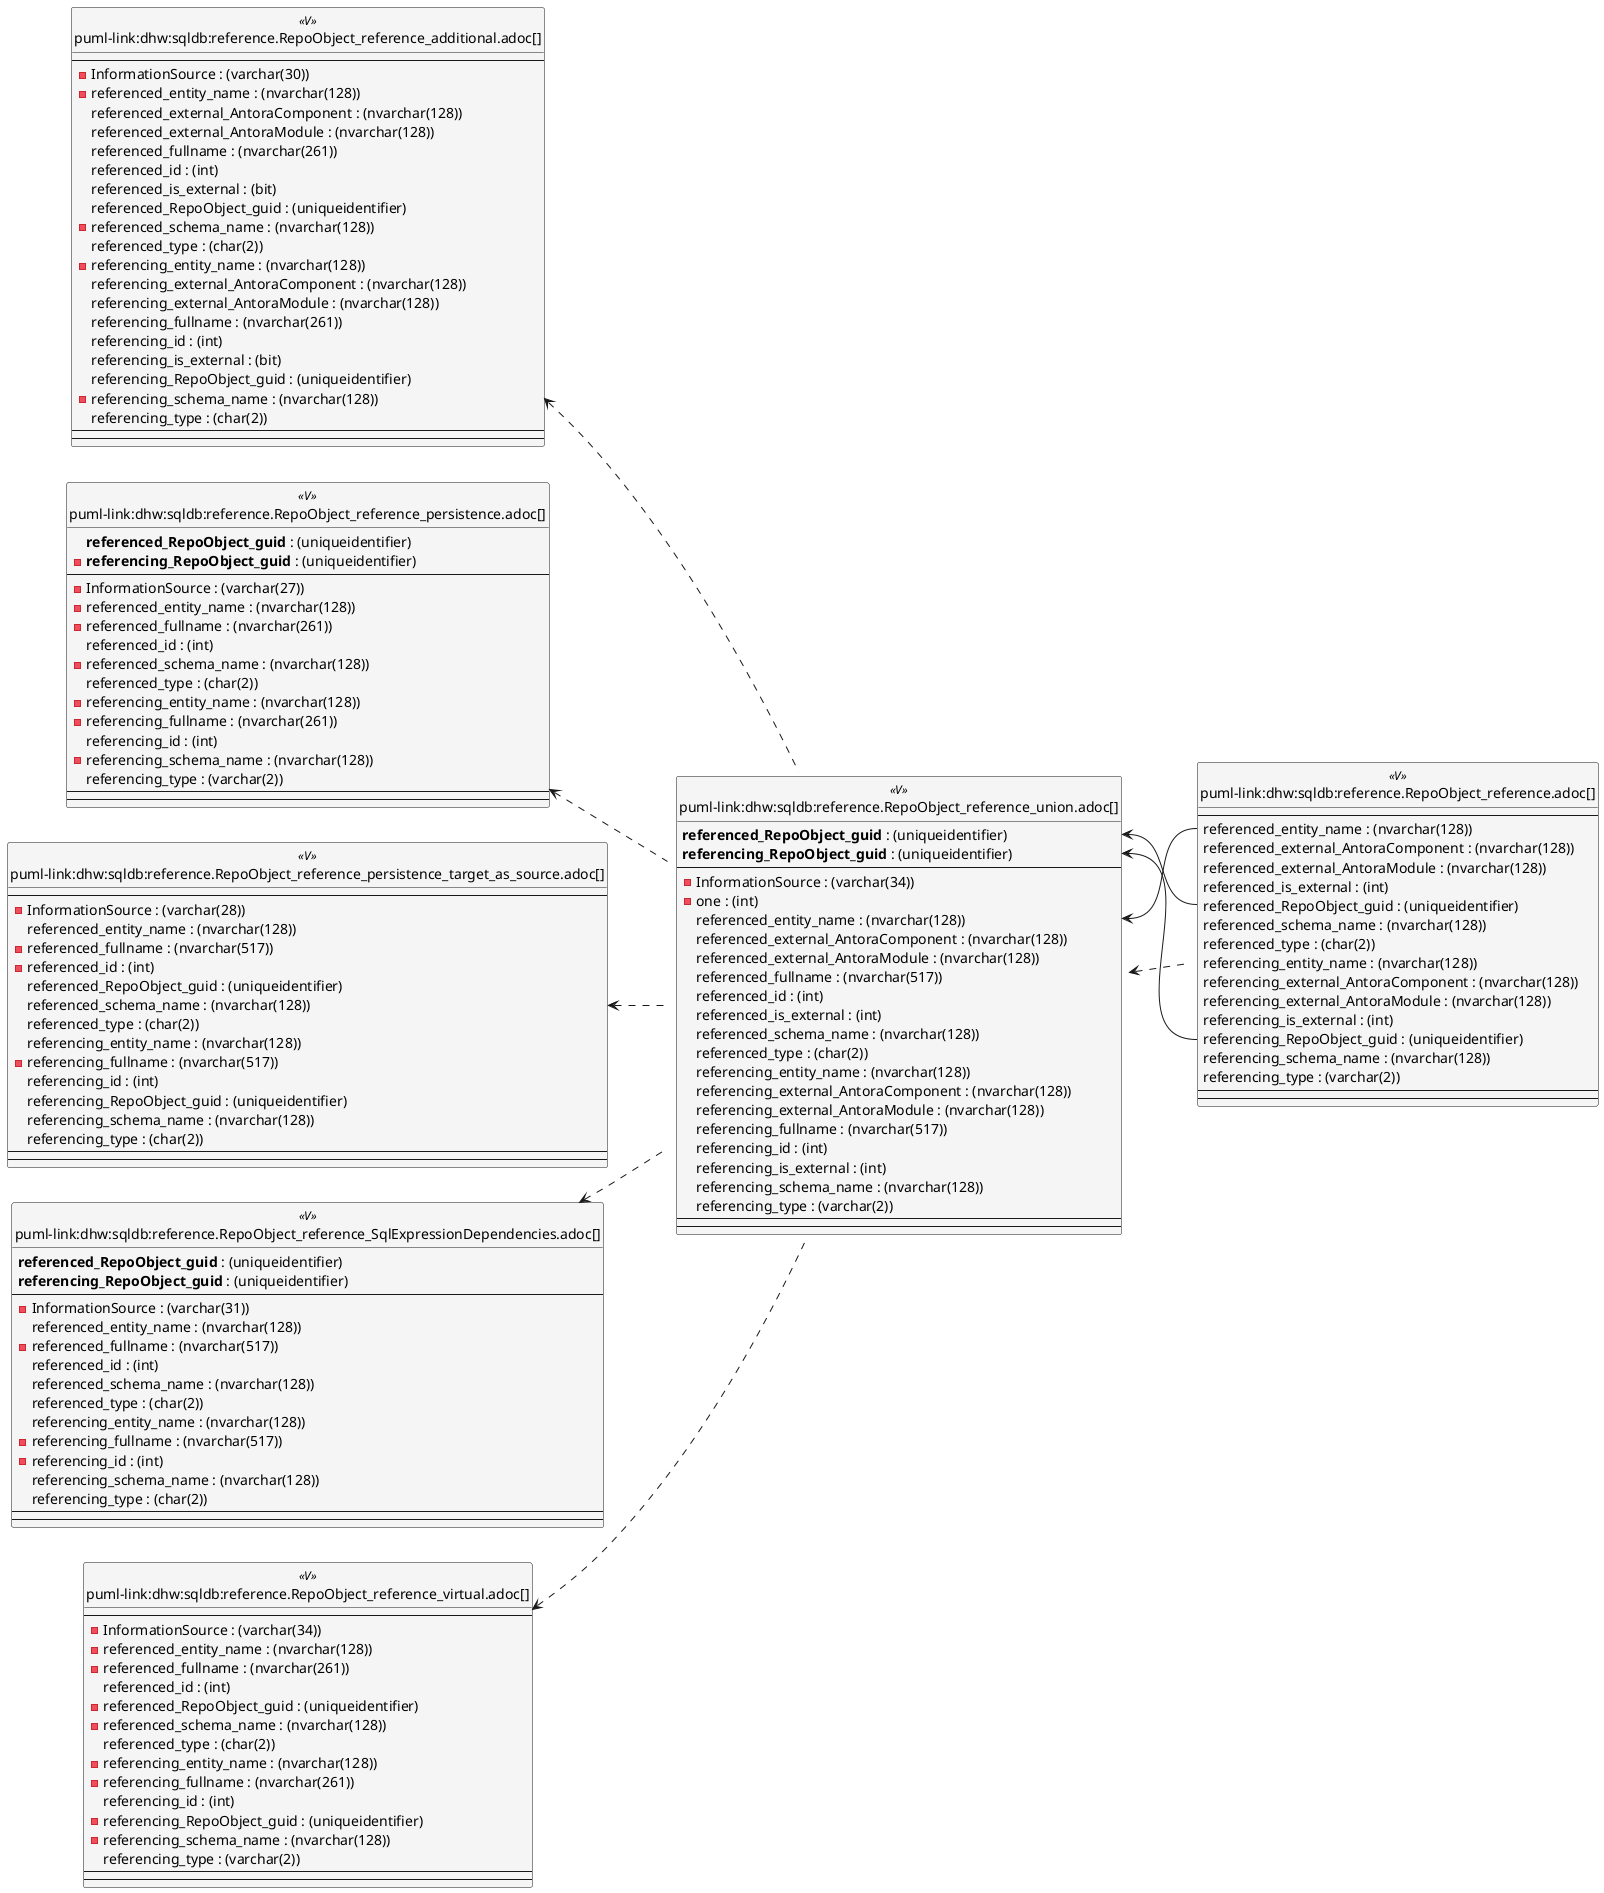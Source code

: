 @startuml
left to right direction
'top to bottom direction
hide circle
'avoide "." issues:
set namespaceSeparator none


skinparam class {
  BackgroundColor White
  BackgroundColor<<FN>> Yellow
  BackgroundColor<<FS>> Yellow
  BackgroundColor<<FT>> LightGray
  BackgroundColor<<IF>> Yellow
  BackgroundColor<<IS>> Yellow
  BackgroundColor<<P>> Aqua
  BackgroundColor<<PC>> Aqua
  BackgroundColor<<SN>> Yellow
  BackgroundColor<<SO>> SlateBlue
  BackgroundColor<<TF>> LightGray
  BackgroundColor<<TR>> Tomato
  BackgroundColor<<U>> White
  BackgroundColor<<V>> WhiteSmoke
  BackgroundColor<<X>> Aqua
  BackgroundColor<<external>> AliceBlue
}


entity "puml-link:dhw:sqldb:reference.RepoObject_reference.adoc[]" as reference.RepoObject_reference << V >> {
  --
  referenced_entity_name : (nvarchar(128))
  referenced_external_AntoraComponent : (nvarchar(128))
  referenced_external_AntoraModule : (nvarchar(128))
  referenced_is_external : (int)
  referenced_RepoObject_guid : (uniqueidentifier)
  referenced_schema_name : (nvarchar(128))
  referenced_type : (char(2))
  referencing_entity_name : (nvarchar(128))
  referencing_external_AntoraComponent : (nvarchar(128))
  referencing_external_AntoraModule : (nvarchar(128))
  referencing_is_external : (int)
  referencing_RepoObject_guid : (uniqueidentifier)
  referencing_schema_name : (nvarchar(128))
  referencing_type : (varchar(2))
  --
  --
}

entity "puml-link:dhw:sqldb:reference.RepoObject_reference_additional.adoc[]" as reference.RepoObject_reference_additional << V >> {
  --
  - InformationSource : (varchar(30))
  - referenced_entity_name : (nvarchar(128))
  referenced_external_AntoraComponent : (nvarchar(128))
  referenced_external_AntoraModule : (nvarchar(128))
  referenced_fullname : (nvarchar(261))
  referenced_id : (int)
  referenced_is_external : (bit)
  referenced_RepoObject_guid : (uniqueidentifier)
  - referenced_schema_name : (nvarchar(128))
  referenced_type : (char(2))
  - referencing_entity_name : (nvarchar(128))
  referencing_external_AntoraComponent : (nvarchar(128))
  referencing_external_AntoraModule : (nvarchar(128))
  referencing_fullname : (nvarchar(261))
  referencing_id : (int)
  referencing_is_external : (bit)
  referencing_RepoObject_guid : (uniqueidentifier)
  - referencing_schema_name : (nvarchar(128))
  referencing_type : (char(2))
  --
  --
}

entity "puml-link:dhw:sqldb:reference.RepoObject_reference_persistence.adoc[]" as reference.RepoObject_reference_persistence << V >> {
  **referenced_RepoObject_guid** : (uniqueidentifier)
  - **referencing_RepoObject_guid** : (uniqueidentifier)
  --
  - InformationSource : (varchar(27))
  - referenced_entity_name : (nvarchar(128))
  - referenced_fullname : (nvarchar(261))
  referenced_id : (int)
  - referenced_schema_name : (nvarchar(128))
  referenced_type : (char(2))
  - referencing_entity_name : (nvarchar(128))
  - referencing_fullname : (nvarchar(261))
  referencing_id : (int)
  - referencing_schema_name : (nvarchar(128))
  referencing_type : (varchar(2))
  --
  --
}

entity "puml-link:dhw:sqldb:reference.RepoObject_reference_persistence_target_as_source.adoc[]" as reference.RepoObject_reference_persistence_target_as_source << V >> {
  --
  - InformationSource : (varchar(28))
  referenced_entity_name : (nvarchar(128))
  - referenced_fullname : (nvarchar(517))
  - referenced_id : (int)
  referenced_RepoObject_guid : (uniqueidentifier)
  referenced_schema_name : (nvarchar(128))
  referenced_type : (char(2))
  referencing_entity_name : (nvarchar(128))
  - referencing_fullname : (nvarchar(517))
  referencing_id : (int)
  referencing_RepoObject_guid : (uniqueidentifier)
  referencing_schema_name : (nvarchar(128))
  referencing_type : (char(2))
  --
  --
}

entity "puml-link:dhw:sqldb:reference.RepoObject_reference_SqlExpressionDependencies.adoc[]" as reference.RepoObject_reference_SqlExpressionDependencies << V >> {
  **referenced_RepoObject_guid** : (uniqueidentifier)
  **referencing_RepoObject_guid** : (uniqueidentifier)
  --
  - InformationSource : (varchar(31))
  referenced_entity_name : (nvarchar(128))
  - referenced_fullname : (nvarchar(517))
  referenced_id : (int)
  referenced_schema_name : (nvarchar(128))
  referenced_type : (char(2))
  referencing_entity_name : (nvarchar(128))
  - referencing_fullname : (nvarchar(517))
  - referencing_id : (int)
  referencing_schema_name : (nvarchar(128))
  referencing_type : (char(2))
  --
  --
}

entity "puml-link:dhw:sqldb:reference.RepoObject_reference_union.adoc[]" as reference.RepoObject_reference_union << V >> {
  **referenced_RepoObject_guid** : (uniqueidentifier)
  **referencing_RepoObject_guid** : (uniqueidentifier)
  --
  - InformationSource : (varchar(34))
  - one : (int)
  referenced_entity_name : (nvarchar(128))
  referenced_external_AntoraComponent : (nvarchar(128))
  referenced_external_AntoraModule : (nvarchar(128))
  referenced_fullname : (nvarchar(517))
  referenced_id : (int)
  referenced_is_external : (int)
  referenced_schema_name : (nvarchar(128))
  referenced_type : (char(2))
  referencing_entity_name : (nvarchar(128))
  referencing_external_AntoraComponent : (nvarchar(128))
  referencing_external_AntoraModule : (nvarchar(128))
  referencing_fullname : (nvarchar(517))
  referencing_id : (int)
  referencing_is_external : (int)
  referencing_schema_name : (nvarchar(128))
  referencing_type : (varchar(2))
  --
  --
}

entity "puml-link:dhw:sqldb:reference.RepoObject_reference_virtual.adoc[]" as reference.RepoObject_reference_virtual << V >> {
  --
  - InformationSource : (varchar(34))
  - referenced_entity_name : (nvarchar(128))
  - referenced_fullname : (nvarchar(261))
  referenced_id : (int)
  - referenced_RepoObject_guid : (uniqueidentifier)
  - referenced_schema_name : (nvarchar(128))
  referenced_type : (char(2))
  - referencing_entity_name : (nvarchar(128))
  - referencing_fullname : (nvarchar(261))
  referencing_id : (int)
  - referencing_RepoObject_guid : (uniqueidentifier)
  - referencing_schema_name : (nvarchar(128))
  referencing_type : (varchar(2))
  --
  --
}

reference.RepoObject_reference_additional <.. reference.RepoObject_reference_union
reference.RepoObject_reference_persistence <.. reference.RepoObject_reference_union
reference.RepoObject_reference_persistence_target_as_source <.. reference.RepoObject_reference_union
reference.RepoObject_reference_SqlExpressionDependencies <.. reference.RepoObject_reference_union
reference.RepoObject_reference_union <.. reference.RepoObject_reference
reference.RepoObject_reference_virtual <.. reference.RepoObject_reference_union
"reference.RepoObject_reference_union::referenced_entity_name" <-- "reference.RepoObject_reference::referenced_entity_name"
"reference.RepoObject_reference_union::referenced_RepoObject_guid" <-- "reference.RepoObject_reference::referenced_RepoObject_guid"
"reference.RepoObject_reference_union::referencing_RepoObject_guid" <-- "reference.RepoObject_reference::referencing_RepoObject_guid"
@enduml

